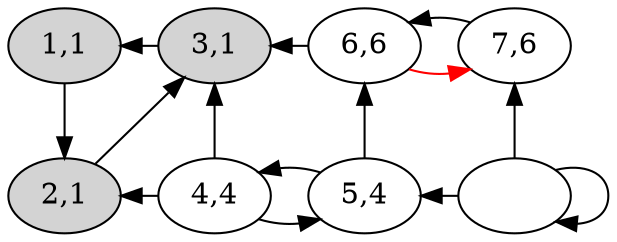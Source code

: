     digraph {
        node[label=""]
        1 [label="1,1",style=filled]
        2 [label="2,1",style=filled]
        3 [label="3,1",style=filled]
        4 [label="4,4"]
        5 [label="5,4"]
        6 [label="6,6"]
        7 [label="7,6"]
        1 -> 2
        2 -> 3
        1 -> 3 [dir=back]
        2 -> 4 [dir=back]
        4 -> 3
        4 -> 5
        5 -> 4 
        5 -> 6 
        3 -> 6 [dir=back]
        6 -> 7 [color=red]
        7 -> 6
        5 -> 8 [dir=back]
        8 -> 7
        8 -> 8
        {rank=same; 1 3 6 7}
        {rank=same; 2 4 5 8}
    }
